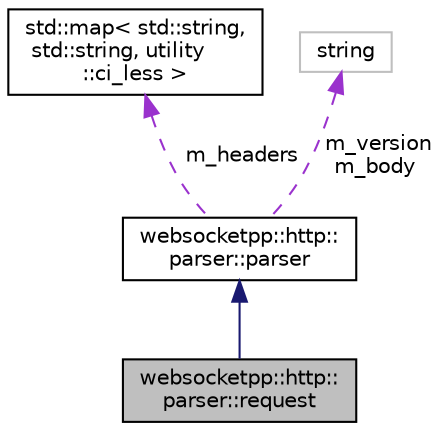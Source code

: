 digraph "websocketpp::http::parser::request"
{
  edge [fontname="Helvetica",fontsize="10",labelfontname="Helvetica",labelfontsize="10"];
  node [fontname="Helvetica",fontsize="10",shape=record];
  Node2 [label="websocketpp::http::\lparser::request",height=0.2,width=0.4,color="black", fillcolor="grey75", style="filled", fontcolor="black"];
  Node3 -> Node2 [dir="back",color="midnightblue",fontsize="10",style="solid",fontname="Helvetica"];
  Node3 [label="websocketpp::http::\lparser::parser",height=0.2,width=0.4,color="black", fillcolor="white", style="filled",URL="$classwebsocketpp_1_1http_1_1parser_1_1parser.html",tooltip="Base HTTP parser. "];
  Node4 -> Node3 [dir="back",color="darkorchid3",fontsize="10",style="dashed",label=" m_headers" ,fontname="Helvetica"];
  Node4 [label="std::map\< std::string,\l std::string, utility\l::ci_less \>",height=0.2,width=0.4,color="black", fillcolor="white", style="filled",URL="$classstd_1_1map.html"];
  Node5 -> Node3 [dir="back",color="darkorchid3",fontsize="10",style="dashed",label=" m_version\nm_body" ,fontname="Helvetica"];
  Node5 [label="string",height=0.2,width=0.4,color="grey75", fillcolor="white", style="filled"];
}

